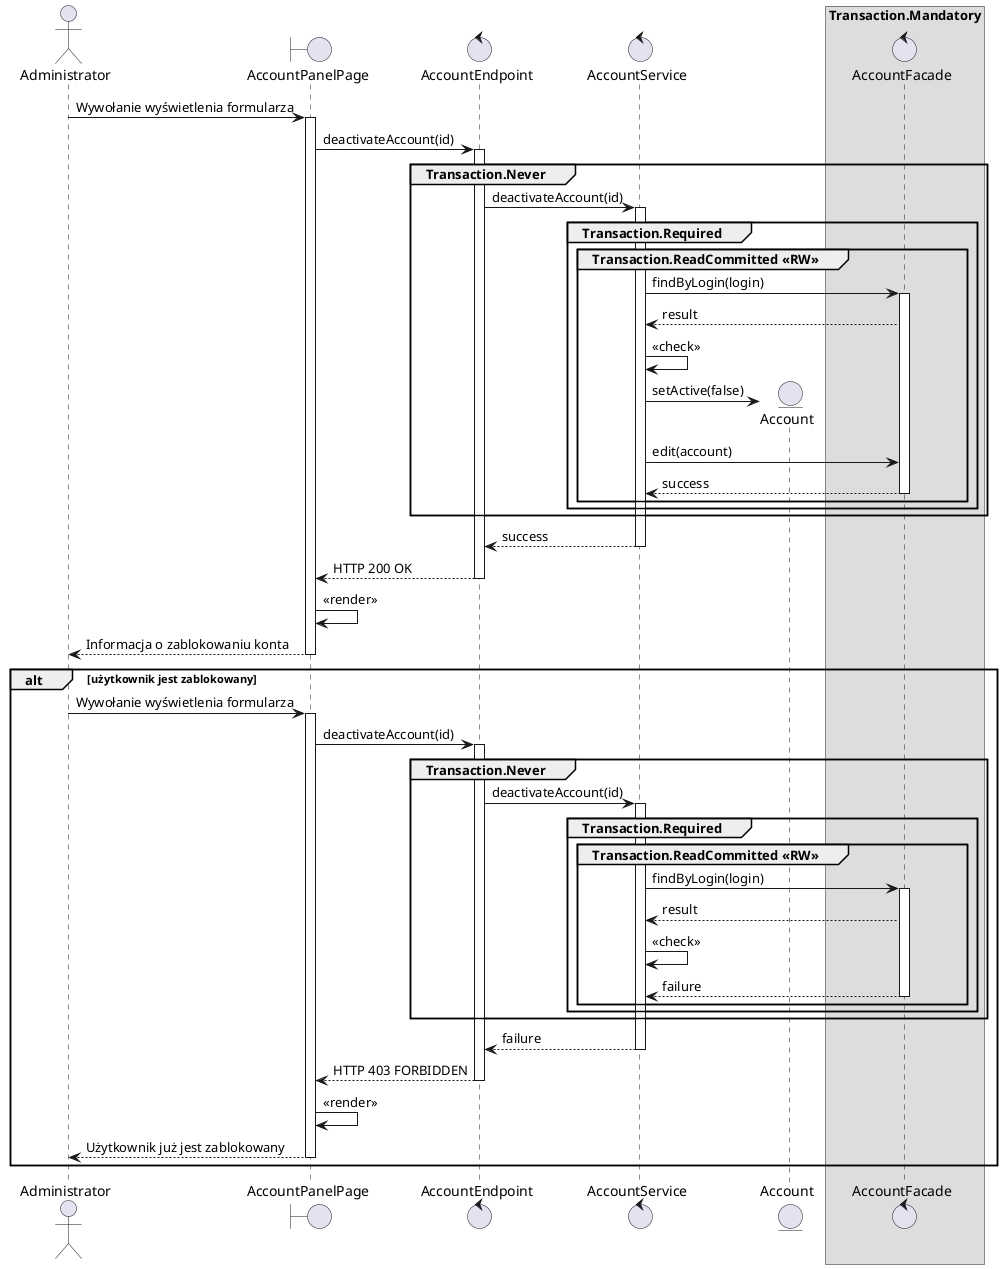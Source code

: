 @startuml MOK.3 - Zablokuj konto

actor Administrator as admin
boundary AccountPanelPage as gui
control AccountEndpoint as controller
control AccountService as service
entity Account as account
control AccountFacade as facade

skinparam backgroundcolor transparent
box Transaction.Mandatory 
    participant facade
end box

admin -> gui ++ : Wywołanie wyświetlenia formularza
gui -> controller ++ : deactivateAccount(id)
group Transaction.Never
    controller -> service ++ : deactivateAccount(id) 
    group Transaction.Required
        group Transaction.ReadCommitted <<RW>>
            service -> facade ++ : findByLogin(login)
            facade --> service : result
            service -> service : <<check>>
            service -> account ** : setActive(false)
            service -> facade : edit(account)
            return success
        end
    end
end

return success
return HTTP 200 OK
gui -> gui : <<render>>
return Informacja o zablokowaniu konta

alt użytkownik jest zablokowany
    admin -> gui ++ : Wywołanie wyświetlenia formularza
    gui -> controller ++ : deactivateAccount(id)
    group Transaction.Never
        controller -> service ++ : deactivateAccount(id) 
            group Transaction.Required
                group Transaction.ReadCommitted <<RW>>
                    service -> facade ++: findByLogin(login)
                    facade --> service  : result
                    service -> service : <<check>>
                
                    return failure
                end
            end
        end
        return failure
    return HTTP 403 FORBIDDEN
    gui -> gui : <<render>>
return Użytkownik już jest zablokowany
end


@enduml